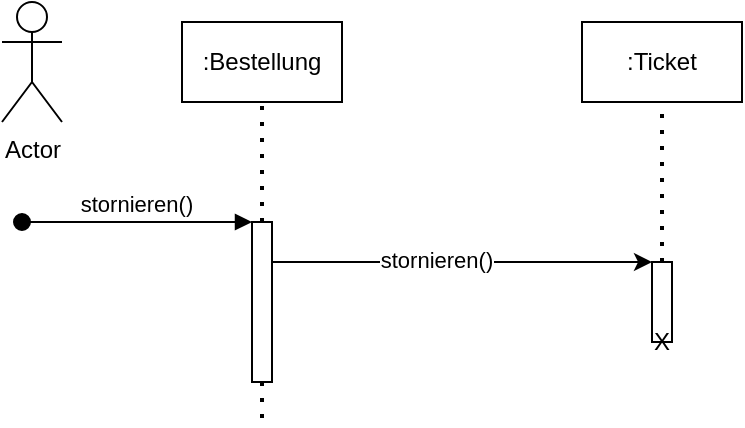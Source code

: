 <mxfile version="14.5.3" type="github">
  <diagram id="BnOnJ-gtVqUnl4DSkR2b" name="Page-1">
    <mxGraphModel dx="730" dy="313" grid="1" gridSize="10" guides="1" tooltips="1" connect="1" arrows="1" fold="1" page="1" pageScale="1" pageWidth="827" pageHeight="1169" math="0" shadow="0">
      <root>
        <mxCell id="0" />
        <mxCell id="1" parent="0" />
        <mxCell id="J3gX6p8NdtEDSVlXcc2r-1" value="Actor" style="shape=umlActor;verticalLabelPosition=bottom;verticalAlign=top;html=1;outlineConnect=0;" vertex="1" parent="1">
          <mxGeometry x="70" y="30" width="30" height="60" as="geometry" />
        </mxCell>
        <mxCell id="J3gX6p8NdtEDSVlXcc2r-3" value=":Bestellung" style="rounded=0;whiteSpace=wrap;html=1;" vertex="1" parent="1">
          <mxGeometry x="160" y="40" width="80" height="40" as="geometry" />
        </mxCell>
        <mxCell id="J3gX6p8NdtEDSVlXcc2r-4" value="stornieren()" style="verticalAlign=bottom;startArrow=oval;endArrow=block;startSize=8;shadow=0;strokeWidth=1;entryX=0;entryY=0;entryDx=0;entryDy=0;" edge="1" parent="1" target="J3gX6p8NdtEDSVlXcc2r-7">
          <mxGeometry relative="1" as="geometry">
            <mxPoint x="80" y="140.0" as="sourcePoint" />
            <mxPoint x="140" y="140" as="targetPoint" />
            <mxPoint as="offset" />
          </mxGeometry>
        </mxCell>
        <mxCell id="J3gX6p8NdtEDSVlXcc2r-5" value=":Ticket" style="rounded=0;whiteSpace=wrap;html=1;" vertex="1" parent="1">
          <mxGeometry x="360" y="40" width="80" height="40" as="geometry" />
        </mxCell>
        <mxCell id="J3gX6p8NdtEDSVlXcc2r-6" value="" style="endArrow=none;dashed=1;html=1;dashPattern=1 3;strokeWidth=2;entryX=0.5;entryY=1;entryDx=0;entryDy=0;exitX=0.5;exitY=0;exitDx=0;exitDy=0;" edge="1" parent="1" source="J3gX6p8NdtEDSVlXcc2r-7" target="J3gX6p8NdtEDSVlXcc2r-3">
          <mxGeometry width="50" height="50" relative="1" as="geometry">
            <mxPoint x="201" y="140" as="sourcePoint" />
            <mxPoint x="280" y="100" as="targetPoint" />
          </mxGeometry>
        </mxCell>
        <mxCell id="J3gX6p8NdtEDSVlXcc2r-7" value="" style="rounded=0;whiteSpace=wrap;html=1;" vertex="1" parent="1">
          <mxGeometry x="195" y="140" width="10" height="80" as="geometry" />
        </mxCell>
        <mxCell id="J3gX6p8NdtEDSVlXcc2r-8" value="" style="rounded=0;whiteSpace=wrap;html=1;" vertex="1" parent="1">
          <mxGeometry x="395" y="160" width="10" height="40" as="geometry" />
        </mxCell>
        <mxCell id="J3gX6p8NdtEDSVlXcc2r-9" value="" style="endArrow=classic;html=1;exitX=1;exitY=0.25;exitDx=0;exitDy=0;entryX=0;entryY=0;entryDx=0;entryDy=0;" edge="1" parent="1" source="J3gX6p8NdtEDSVlXcc2r-7" target="J3gX6p8NdtEDSVlXcc2r-8">
          <mxGeometry width="50" height="50" relative="1" as="geometry">
            <mxPoint x="230" y="150" as="sourcePoint" />
            <mxPoint x="280" y="100" as="targetPoint" />
          </mxGeometry>
        </mxCell>
        <mxCell id="J3gX6p8NdtEDSVlXcc2r-10" value="stornieren()" style="edgeLabel;html=1;align=center;verticalAlign=middle;resizable=0;points=[];" vertex="1" connectable="0" parent="J3gX6p8NdtEDSVlXcc2r-9">
          <mxGeometry x="-0.136" y="1" relative="1" as="geometry">
            <mxPoint as="offset" />
          </mxGeometry>
        </mxCell>
        <mxCell id="J3gX6p8NdtEDSVlXcc2r-11" value="X" style="text;html=1;strokeColor=none;fillColor=none;align=center;verticalAlign=middle;whiteSpace=wrap;rounded=0;" vertex="1" parent="1">
          <mxGeometry x="380" y="190" width="40" height="20" as="geometry" />
        </mxCell>
        <mxCell id="J3gX6p8NdtEDSVlXcc2r-12" value="" style="endArrow=none;dashed=1;html=1;dashPattern=1 3;strokeWidth=2;entryX=0.5;entryY=1;entryDx=0;entryDy=0;exitX=0.5;exitY=0;exitDx=0;exitDy=0;" edge="1" parent="1" source="J3gX6p8NdtEDSVlXcc2r-8" target="J3gX6p8NdtEDSVlXcc2r-5">
          <mxGeometry width="50" height="50" relative="1" as="geometry">
            <mxPoint x="230" y="150" as="sourcePoint" />
            <mxPoint x="280" y="100" as="targetPoint" />
          </mxGeometry>
        </mxCell>
        <mxCell id="J3gX6p8NdtEDSVlXcc2r-13" value="" style="endArrow=none;dashed=1;html=1;dashPattern=1 3;strokeWidth=2;exitX=0.5;exitY=1;exitDx=0;exitDy=0;" edge="1" parent="1" source="J3gX6p8NdtEDSVlXcc2r-7">
          <mxGeometry width="50" height="50" relative="1" as="geometry">
            <mxPoint x="230" y="150" as="sourcePoint" />
            <mxPoint x="200" y="240" as="targetPoint" />
          </mxGeometry>
        </mxCell>
      </root>
    </mxGraphModel>
  </diagram>
</mxfile>
